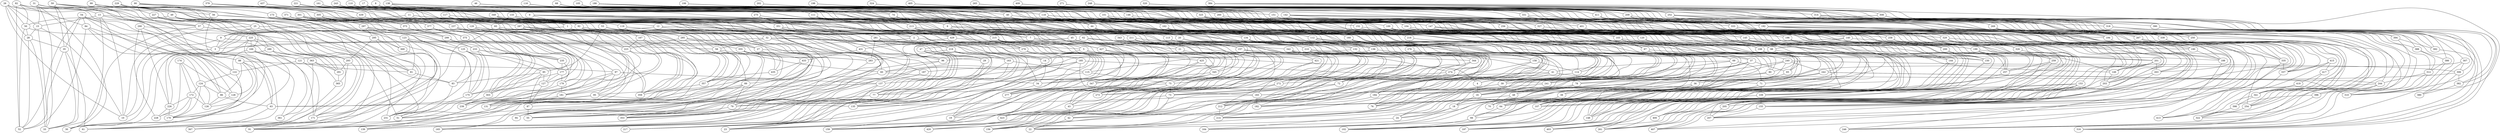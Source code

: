 strict graph {

	"31" [  weight=0 ];

	"31" -- "33" [  weight=0 ];

	"31" -- "57" [  weight=0 ];

	"31" -- "15" [  weight=0 ];

	"31" -- "56" [  weight=0 ];

	"31" -- "30" [  weight=0 ];

	"31" -- "13" [  weight=0 ];

	"343" [  weight=0 ];

	"343" -- "345" [  weight=0 ];

	"343" -- "273" [  weight=0 ];

	"343" -- "421" [  weight=0 ];

	"343" -- "423" [  weight=0 ];

	"343" -- "342" [  weight=0 ];

	"343" -- "272" [  weight=0 ];

	"53" [  weight=0 ];

	"53" -- "27" [  weight=0 ];

	"53" -- "29" [  weight=0 ];

	"53" -- "51" [  weight=0 ];

	"53" -- "87" [  weight=0 ];

	"53" -- "85" [  weight=0 ];

	"53" -- "55" [  weight=0 ];

	"275" [  weight=0 ];

	"275" -- "211" [  weight=0 ];

	"275" -- "277" [  weight=0 ];

	"275" -- "213" [  weight=0 ];

	"275" -- "345" [  weight=0 ];

	"275" -- "347" [  weight=0 ];

	"275" -- "273" [  weight=0 ];

	"349" [  weight=0 ];

	"349" -- "347" [  weight=0 ];

	"349" -- "277" [  weight=0 ];

	"349" -- "351" [  weight=0 ];

	"349" -- "279" [  weight=0 ];

	"349" -- "427" [  weight=0 ];

	"349" -- "429" [  weight=0 ];

	"198" [  weight=0 ];

	"198" -- "258" [  weight=0 ];

	"198" -- "200" [  weight=0 ];

	"198" -- "256" [  weight=0 ];

	"198" -- "148" [  weight=0 ];

	"198" -- "146" [  weight=0 ];

	"198" -- "196" [  weight=0 ];

	"229" [  weight=0 ];

	"229" -- "173" [  weight=0 ];

	"229" -- "227" [  weight=0 ];

	"229" -- "295" [  weight=0 ];

	"229" -- "293" [  weight=0 ];

	"229" -- "231" [  weight=0 ];

	"229" -- "171" [  weight=0 ];

	"379" [  weight=0 ];

	"379" -- "439" [  weight=0 ];

	"379" -- "305" [  weight=0 ];

	"379" -- "359" [  weight=0 ];

	"379" -- "377" [  weight=0 ];

	"437" [  weight=0 ];

	"437" -- "359" [  weight=0 ];

	"437" -- "435" [  weight=0 ];

	"437" -- "357" [  weight=0 ];

	"437" -- "439" [  weight=0 ];

	"384" [  weight=0 ];

	"384" -- "382" [  weight=0 ];

	"384" -- "386" [  weight=0 ];

	"384" -- "310" [  weight=0 ];

	"384" -- "308" [  weight=0 ];

	"202" [  weight=0 ];

	"202" -- "200" [  weight=0 ];

	"202" -- "260" [  weight=0 ];

	"202" -- "152" [  weight=0 ];

	"202" -- "150" [  weight=0 ];

	"59" [  weight=0 ];

	"59" -- "93" [  weight=0 ];

	"59" -- "35" [  weight=0 ];

	"59" -- "91" [  weight=0 ];

	"59" -- "57" [  weight=0 ];

	"59" -- "33" [  weight=0 ];

	"59" -- "61" [  weight=0 ];

	"351" [  weight=0 ];

	"351" -- "349" [  weight=0 ];

	"351" -- "279" [  weight=0 ];

	"351" -- "353" [  weight=0 ];

	"351" -- "281" [  weight=0 ];

	"351" -- "429" [  weight=0 ];

	"351" -- "431" [  weight=0 ];

	"8" [  weight=0 ];

	"8" -- "4" [  weight=0 ];

	"8" -- "18" [  weight=0 ];

	"8" -- "22" [  weight=0 ];

	"8" -- "16" [  weight=0 ];

	"8" -- "20" [  weight=0 ];

	"8" -- "6" [  weight=0 ];

	"11" [  weight=0 ];

	"11" -- "23" [  weight=0 ];

	"11" -- "1" [  weight=0 ];

	"11" -- "7" [  weight=0 ];

	"11" -- "9" [  weight=0 ];

	"11" -- "29" [  weight=0 ];

	"11" -- "27" [  weight=0 ];

	"13" [  weight=0 ];

	"13" -- "31" [  weight=0 ];

	"13" -- "10" [  weight=0 ];

	"13" -- "30" [  weight=0 ];

	"13" -- "12" [  weight=0 ];

	"13" -- "3" [  weight=0 ];

	"13" -- "15" [  weight=0 ];

	"429" [  weight=0 ];

	"429" -- "349" [  weight=0 ];

	"429" -- "431" [  weight=0 ];

	"429" -- "351" [  weight=0 ];

	"429" -- "427" [  weight=0 ];

	"371" [  weight=0 ];

	"371" -- "299" [  weight=0 ];

	"371" -- "369" [  weight=0 ];

	"371" -- "373" [  weight=0 ];

	"371" -- "297" [  weight=0 ];

	"101" [  weight=0 ];

	"101" -- "147" [  weight=0 ];

	"101" -- "145" [  weight=0 ];

	"101" -- "103" [  weight=0 ];

	"101" -- "100" [  weight=0 ];

	"101" -- "64" [  weight=0 ];

	"101" -- "65" [  weight=0 ];

	"1" [  weight=0 ];

	"1" -- "11" [  weight=0 ];

	"1" -- "9" [  weight=0 ];

	"1" -- "3" [  weight=0 ];

	"1" -- "7" [  weight=0 ];

	"1" -- "2" [  weight=0 ];

	"1" [  weight=0 ];

	"90" [  weight=0 ];

	"90" -- "91" [  weight=0 ];

	"90" -- "132" [  weight=0 ];

	"90" -- "134" [  weight=0 ];

	"90" -- "57" [  weight=0 ];

	"90" -- "92" [  weight=0 ];

	"90" -- "56" [  weight=0 ];

	"100" [  weight=0 ];

	"100" -- "66" [  weight=0 ];

	"100" -- "64" [  weight=0 ];

	"100" -- "145" [  weight=0 ];

	"100" -- "144" [  weight=0 ];

	"100" -- "102" [  weight=0 ];

	"100" -- "101" [  weight=0 ];

	"46" [  weight=0 ];

	"46" -- "48" [  weight=0 ];

	"46" -- "76" [  weight=0 ];

	"46" -- "40" [  weight=0 ];

	"46" -- "74" [  weight=0 ];

	"46" -- "44" [  weight=0 ];

	"46" -- "24" [  weight=0 ];

	"305" [  weight=0 ];

	"305" -- "359" [  weight=0 ];

	"305" -- "239" [  weight=0 ];

	"305" -- "287" [  weight=0 ];

	"305" -- "303" [  weight=0 ];

	"305" -- "379" [  weight=0 ];

	"305" -- "377" [  weight=0 ];

	"221" [  weight=0 ];

	"221" -- "285" [  weight=0 ];

	"221" -- "219" [  weight=0 ];

	"221" -- "165" [  weight=0 ];

	"221" -- "223" [  weight=0 ];

	"221" -- "167" [  weight=0 ];

	"221" -- "283" [  weight=0 ];

	"12" [  weight=0 ];

	"12" -- "13" [  weight=0 ];

	"12" -- "30" [  weight=0 ];

	"12" -- "32" [  weight=0 ];

	"12" -- "3" [  weight=0 ];

	"12" -- "14" [  weight=0 ];

	"12" -- "2" [  weight=0 ];

	"290" [  weight=0 ];

	"290" -- "289" [  weight=0 ];

	"290" -- "361" [  weight=0 ];

	"290" -- "228" [  weight=0 ];

	"290" -- "226" [  weight=0 ];

	"6" [  weight=0 ];

	"6" -- "7" [  weight=0 ];

	"6" [  weight=0 ];

	"6" -- "8" [  weight=0 ];

	"6" -- "20" [  weight=0 ];

	"6" -- "21" [  weight=0 ];

	"6" -- "4" [  weight=0 ];

	"116" [  weight=0 ];

	"116" -- "118" [  weight=0 ];

	"116" -- "162" [  weight=0 ];

	"116" -- "80" [  weight=0 ];

	"116" -- "160" [  weight=0 ];

	"116" -- "114" [  weight=0 ];

	"116" -- "78" [  weight=0 ];

	"2" [  weight=0 ];

	"2" -- "5" [  weight=0 ];

	"2" -- "1" [  weight=0 ];

	"2" [  weight=0 ];

	"2" -- "3" [  weight=0 ];

	"2" -- "12" [  weight=0 ];

	"2" -- "14" [  weight=0 ];

	"243" [  weight=0 ];

	"243" -- "185" [  weight=0 ];

	"243" -- "187" [  weight=0 ];

	"243" -- "307" [  weight=0 ];

	"243" -- "241" [  weight=0 ];

	"185" [  weight=0 ];

	"185" -- "243" [  weight=0 ];

	"185" -- "137" [  weight=0 ];

	"185" -- "241" [  weight=0 ];

	"185" -- "183" [  weight=0 ];

	"185" -- "135" [  weight=0 ];

	"185" -- "187" [  weight=0 ];

	"110" [  weight=0 ];

	"110" -- "74" [  weight=0 ];

	"110" -- "111" [  weight=0 ];

	"110" -- "72" [  weight=0 ];

	"110" -- "112" [  weight=0 ];

	"110" -- "156" [  weight=0 ];

	"110" -- "157" [  weight=0 ];

	"56" [  weight=0 ];

	"56" -- "58" [  weight=0 ];

	"56" -- "30" [  weight=0 ];

	"56" -- "57" [  weight=0 ];

	"56" -- "90" [  weight=0 ];

	"56" -- "92" [  weight=0 ];

	"56" -- "31" [  weight=0 ];

	"227" [  weight=0 ];

	"227" -- "229" [  weight=0 ];

	"227" -- "169" [  weight=0 ];

	"227" -- "171" [  weight=0 ];

	"227" -- "225" [  weight=0 ];

	"227" -- "293" [  weight=0 ];

	"227" -- "291" [  weight=0 ];

	"248" [  weight=0 ];

	"248" -- "314" [  weight=0 ];

	"248" -- "316" [  weight=0 ];

	"248" -- "246" [  weight=0 ];

	"248" -- "250" [  weight=0 ];

	"248" -- "190" [  weight=0 ];

	"248" -- "188" [  weight=0 ];

	"225" [  weight=0 ];

	"225" -- "227" [  weight=0 ];

	"225" -- "170" [  weight=0 ];

	"225" -- "169" [  weight=0 ];

	"225" -- "291" [  weight=0 ];

	"225" -- "289" [  weight=0 ];

	"225" -- "226" [  weight=0 ];

	"174" [  weight=0 ];

	"174" -- "128" [  weight=0 ];

	"174" -- "126" [  weight=0 ];

	"174" -- "172" [  weight=0 ];

	"174" -- "228" [  weight=0 ];

	"287" [  weight=0 ];

	"287" -- "285" [  weight=0 ];

	"287" -- "223" [  weight=0 ];

	"287" -- "239" [  weight=0 ];

	"287" -- "357" [  weight=0 ];

	"287" -- "359" [  weight=0 ];

	"287" -- "305" [  weight=0 ];

	"324" [  weight=0 ];

	"324" -- "325" [  weight=0 ];

	"324" -- "258" [  weight=0 ];

	"324" -- "256" [  weight=0 ];

	"324" -- "401" [  weight=0 ];

	"324" -- "400" [  weight=0 ];

	"324" -- "326" [  weight=0 ];

	"314" [  weight=0 ];

	"314" -- "248" [  weight=0 ];

	"314" -- "246" [  weight=0 ];

	"314" -- "388" [  weight=0 ];

	"314" -- "390" [  weight=0 ];

	"314" -- "312" [  weight=0 ];

	"314" -- "316" [  weight=0 ];

	"409" [  weight=0 ];

	"409" -- "331" [  weight=0 ];

	"409" -- "333" [  weight=0 ];

	"409" -- "411" [  weight=0 ];

	"409" -- "407" [  weight=0 ];

	"105" [  weight=0 ];

	"105" -- "103" [  weight=0 ];

	"105" -- "67" [  weight=0 ];

	"105" -- "69" [  weight=0 ];

	"105" -- "151" [  weight=0 ];

	"105" -- "149" [  weight=0 ];

	"105" -- "107" [  weight=0 ];

	"17" [  weight=0 ];

	"17" -- "5" [  weight=0 ];

	"17" -- "39" [  weight=0 ];

	"17" -- "37" [  weight=0 ];

	"17" -- "19" [  weight=0 ];

	"17" -- "16" [  weight=0 ];

	"17" -- "4" [  weight=0 ];

	"331" [  weight=0 ];

	"331" -- "409" [  weight=0 ];

	"331" -- "407" [  weight=0 ];

	"331" -- "333" [  weight=0 ];

	"331" -- "329" [  weight=0 ];

	"331" -- "261" [  weight=0 ];

	"331" -- "263" [  weight=0 ];

	"147" [  weight=0 ];

	"147" -- "149" [  weight=0 ];

	"147" -- "145" [  weight=0 ];

	"147" -- "101" [  weight=0 ];

	"147" -- "103" [  weight=0 ];

	"147" -- "201" [  weight=0 ];

	"147" -- "199" [  weight=0 ];

	"145" [  weight=0 ];

	"145" -- "199" [  weight=0 ];

	"145" -- "197" [  weight=0 ];

	"145" -- "147" [  weight=0 ];

	"145" -- "144" [  weight=0 ];

	"145" -- "100" [  weight=0 ];

	"145" -- "101" [  weight=0 ];

	"0" [  weight=0 ];

	"0" -- "5" [  weight=0 ];

	"0" -- "4" [  weight=0 ];

	"0" -- "6" [  weight=0 ];

	"0" -- "7" [  weight=0 ];

	"0" -- "1" [  weight=0 ];

	"0" -- "2" [  weight=0 ];

	"297" [  weight=0 ];

	"297" -- "369" [  weight=0 ];

	"297" -- "299" [  weight=0 ];

	"297" -- "231" [  weight=0 ];

	"297" -- "233" [  weight=0 ];

	"297" -- "295" [  weight=0 ];

	"297" -- "371" [  weight=0 ];

	"289" [  weight=0 ];

	"289" -- "226" [  weight=0 ];

	"289" -- "225" [  weight=0 ];

	"289" -- "363" [  weight=0 ];

	"289" -- "361" [  weight=0 ];

	"289" -- "290" [  weight=0 ];

	"289" -- "291" [  weight=0 ];

	"161" [  weight=0 ];

	"161" -- "113" [  weight=0 ];

	"161" -- "163" [  weight=0 ];

	"161" -- "115" [  weight=0 ];

	"161" -- "215" [  weight=0 ];

	"161" -- "217" [  weight=0 ];

	"161" -- "159" [  weight=0 ];

	"320" [  weight=0 ];

	"320" -- "394" [  weight=0 ];

	"320" -- "396" [  weight=0 ];

	"320" -- "318" [  weight=0 ];

	"320" -- "322" [  weight=0 ];

	"320" -- "254" [  weight=0 ];

	"320" -- "252" [  weight=0 ];

	"62" [  weight=0 ];

	"62" -- "41" [  weight=0 ];

	"62" -- "34" [  weight=0 ];

	"62" -- "96" [  weight=0 ];

	"62" -- "98" [  weight=0 ];

	"62" -- "71" [  weight=0 ];

	"62" -- "60" [  weight=0 ];

	"271" [  weight=0 ];

	"271" -- "209" [  weight=0 ];

	"271" -- "254" [  weight=0 ];

	"271" -- "341" [  weight=0 ];

	"271" -- "339" [  weight=0 ];

	"271" -- "322" [  weight=0 ];

	"271" -- "269" [  weight=0 ];

	"439" [  weight=0 ];

	"439" -- "379" [  weight=0 ];

	"439" -- "437" [  weight=0 ];

	"439" -- "359" [  weight=0 ];

	"199" [  weight=0 ];

	"199" -- "259" [  weight=0 ];

	"199" -- "201" [  weight=0 ];

	"199" -- "197" [  weight=0 ];

	"199" -- "145" [  weight=0 ];

	"199" -- "147" [  weight=0 ];

	"199" -- "261" [  weight=0 ];

	"209" [  weight=0 ];

	"209" -- "155" [  weight=0 ];

	"209" -- "194" [  weight=0 ];

	"209" -- "271" [  weight=0 ];

	"209" -- "269" [  weight=0 ];

	"209" -- "254" [  weight=0 ];

	"209" -- "207" [  weight=0 ];

	"111" [  weight=0 ];

	"111" -- "72" [  weight=0 ];

	"111" -- "113" [  weight=0 ];

	"111" -- "73" [  weight=0 ];

	"111" -- "157" [  weight=0 ];

	"111" -- "159" [  weight=0 ];

	"111" -- "110" [  weight=0 ];

	"173" [  weight=0 ];

	"173" -- "175" [  weight=0 ];

	"173" -- "123" [  weight=0 ];

	"173" -- "125" [  weight=0 ];

	"173" -- "171" [  weight=0 ];

	"173" -- "231" [  weight=0 ];

	"173" -- "229" [  weight=0 ];

	"411" [  weight=0 ];

	"411" -- "413" [  weight=0 ];

	"411" -- "409" [  weight=0 ];

	"411" -- "333" [  weight=0 ];

	"411" -- "335" [  weight=0 ];

	"252" [  weight=0 ];

	"252" -- "254" [  weight=0 ];

	"252" -- "194" [  weight=0 ];

	"252" -- "192" [  weight=0 ];

	"252" -- "318" [  weight=0 ];

	"252" -- "320" [  weight=0 ];

	"252" -- "250" [  weight=0 ];

	"82" [  weight=0 ];

	"82" -- "84" [  weight=0 ];

	"82" -- "121" [  weight=0 ];

	"82" -- "52" [  weight=0 ];

	"82" -- "50" [  weight=0 ];

	"82" -- "81" [  weight=0 ];

	"82" -- "122" [  weight=0 ];

	"118" [  weight=0 ];

	"118" -- "80" [  weight=0 ];

	"118" -- "120" [  weight=0 ];

	"118" -- "164" [  weight=0 ];

	"118" -- "108" [  weight=0 ];

	"118" -- "162" [  weight=0 ];

	"118" -- "116" [  weight=0 ];

	"295" [  weight=0 ];

	"295" -- "367" [  weight=0 ];

	"295" -- "297" [  weight=0 ];

	"295" -- "229" [  weight=0 ];

	"295" -- "231" [  weight=0 ];

	"295" -- "293" [  weight=0 ];

	"295" -- "369" [  weight=0 ];

	"138" [  weight=0 ];

	"138" -- "140" [  weight=0 ];

	"138" -- "96" [  weight=0 ];

	"138" -- "94" [  weight=0 ];

	"138" -- "188" [  weight=0 ];

	"138" -- "190" [  weight=0 ];

	"138" -- "136" [  weight=0 ];

	"405" [  weight=0 ];

	"405" -- "407" [  weight=0 ];

	"405" -- "403" [  weight=0 ];

	"405" -- "327" [  weight=0 ];

	"405" -- "329" [  weight=0 ];

	"57" [  weight=0 ];

	"57" -- "91" [  weight=0 ];

	"57" -- "33" [  weight=0 ];

	"57" -- "90" [  weight=0 ];

	"57" -- "56" [  weight=0 ];

	"57" -- "31" [  weight=0 ];

	"57" -- "59" [  weight=0 ];

	"45" [  weight=0 ];

	"45" -- "75" [  weight=0 ];

	"45" -- "77" [  weight=0 ];

	"45" -- "43" [  weight=0 ];

	"45" -- "21" [  weight=0 ];

	"45" -- "47" [  weight=0 ];

	"45" -- "23" [  weight=0 ];

	"103" [  weight=0 ];

	"103" -- "101" [  weight=0 ];

	"103" -- "65" [  weight=0 ];

	"103" -- "67" [  weight=0 ];

	"103" -- "149" [  weight=0 ];

	"103" -- "147" [  weight=0 ];

	"103" -- "105" [  weight=0 ];

	"67" [  weight=0 ];

	"67" -- "39" [  weight=0 ];

	"67" -- "105" [  weight=0 ];

	"67" -- "103" [  weight=0 ];

	"67" -- "69" [  weight=0 ];

	"67" -- "65" [  weight=0 ];

	"67" -- "37" [  weight=0 ];

	"117" [  weight=0 ];

	"117" -- "119" [  weight=0 ];

	"117" -- "79" [  weight=0 ];

	"117" -- "163" [  weight=0 ];

	"117" -- "165" [  weight=0 ];

	"117" -- "115" [  weight=0 ];

	"117" -- "77" [  weight=0 ];

	"308" [  weight=0 ];

	"308" -- "306" [  weight=0 ];

	"308" -- "310" [  weight=0 ];

	"308" -- "242" [  weight=0 ];

	"308" -- "240" [  weight=0 ];

	"308" -- "382" [  weight=0 ];

	"308" -- "384" [  weight=0 ];

	"142" [  weight=0 ];

	"142" -- "140" [  weight=0 ];

	"142" -- "109" [  weight=0 ];

	"142" -- "98" [  weight=0 ];

	"142" -- "192" [  weight=0 ];

	"142" -- "194" [  weight=0 ];

	"142" -- "155" [  weight=0 ];

	"281" [  weight=0 ];

	"281" -- "219" [  weight=0 ];

	"281" -- "351" [  weight=0 ];

	"281" -- "353" [  weight=0 ];

	"281" -- "279" [  weight=0 ];

	"281" -- "217" [  weight=0 ];

	"281" -- "283" [  weight=0 ];

	"151" [  weight=0 ];

	"151" -- "149" [  weight=0 ];

	"151" -- "105" [  weight=0 ];

	"151" -- "107" [  weight=0 ];

	"151" -- "205" [  weight=0 ];

	"151" -- "203" [  weight=0 ];

	"151" -- "153" [  weight=0 ];

	"92" [  weight=0 ];

	"92" -- "136" [  weight=0 ];

	"92" -- "90" [  weight=0 ];

	"92" -- "94" [  weight=0 ];

	"92" -- "58" [  weight=0 ];

	"92" -- "56" [  weight=0 ];

	"92" -- "134" [  weight=0 ];

	"37" [  weight=0 ];

	"37" -- "67" [  weight=0 ];

	"37" -- "65" [  weight=0 ];

	"37" -- "39" [  weight=0 ];

	"37" -- "36" [  weight=0 ];

	"37" -- "16" [  weight=0 ];

	"37" -- "17" [  weight=0 ];

	"26" [  weight=0 ];

	"26" -- "15" [  weight=0 ];

	"26" -- "10" [  weight=0 ];

	"26" -- "25" [  weight=0 ];

	"26" -- "50" [  weight=0 ];

	"26" -- "28" [  weight=0 ];

	"26" -- "49" [  weight=0 ];

	"113" [  weight=0 ];

	"113" -- "115" [  weight=0 ];

	"113" -- "75" [  weight=0 ];

	"113" -- "159" [  weight=0 ];

	"113" -- "161" [  weight=0 ];

	"113" -- "111" [  weight=0 ];

	"113" -- "73" [  weight=0 ];

	"192" [  weight=0 ];

	"192" -- "190" [  weight=0 ];

	"192" -- "194" [  weight=0 ];

	"192" -- "142" [  weight=0 ];

	"192" -- "140" [  weight=0 ];

	"192" -- "250" [  weight=0 ];

	"192" -- "252" [  weight=0 ];

	"240" [  weight=0 ];

	"240" -- "183" [  weight=0 ];

	"240" -- "242" [  weight=0 ];

	"240" -- "182" [  weight=0 ];

	"240" -- "241" [  weight=0 ];

	"240" -- "306" [  weight=0 ];

	"240" -- "308" [  weight=0 ];

	"65" [  weight=0 ];

	"65" -- "37" [  weight=0 ];

	"65" -- "103" [  weight=0 ];

	"65" -- "101" [  weight=0 ];

	"65" -- "67" [  weight=0 ];

	"65" -- "64" [  weight=0 ];

	"65" -- "36" [  weight=0 ];

	"219" [  weight=0 ];

	"219" -- "221" [  weight=0 ];

	"219" -- "165" [  weight=0 ];

	"219" -- "281" [  weight=0 ];

	"219" -- "283" [  weight=0 ];

	"219" -- "217" [  weight=0 ];

	"219" -- "163" [  weight=0 ];

	"54" [  weight=0 ];

	"54" -- "84" [  weight=0 ];

	"54" -- "61" [  weight=0 ];

	"54" -- "35" [  weight=0 ];

	"54" -- "52" [  weight=0 ];

	"54" -- "86" [  weight=0 ];

	"54" -- "63" [  weight=0 ];

	"325" [  weight=0 ];

	"325" -- "403" [  weight=0 ];

	"325" -- "401" [  weight=0 ];

	"325" -- "327" [  weight=0 ];

	"325" -- "324" [  weight=0 ];

	"325" -- "256" [  weight=0 ];

	"325" -- "257" [  weight=0 ];

	"69" [  weight=0 ];

	"69" -- "71" [  weight=0 ];

	"69" -- "67" [  weight=0 ];

	"69" -- "39" [  weight=0 ];

	"69" -- "41" [  weight=0 ];

	"69" -- "107" [  weight=0 ];

	"69" -- "105" [  weight=0 ];

	"431" [  weight=0 ];

	"431" -- "429" [  weight=0 ];

	"431" -- "351" [  weight=0 ];

	"431" -- "433" [  weight=0 ];

	"431" -- "353" [  weight=0 ];

	"301" [  weight=0 ];

	"301" -- "299" [  weight=0 ];

	"301" -- "375" [  weight=0 ];

	"301" -- "373" [  weight=0 ];

	"301" -- "303" [  weight=0 ];

	"301" -- "235" [  weight=0 ];

	"301" -- "237" [  weight=0 ];

	"186" [  weight=0 ];

	"186" -- "184" [  weight=0 ];

	"186" -- "188" [  weight=0 ];

	"186" -- "136" [  weight=0 ];

	"186" -- "134" [  weight=0 ];

	"186" -- "244" [  weight=0 ];

	"186" -- "246" [  weight=0 ];

	"390" [  weight=0 ];

	"390" -- "392" [  weight=0 ];

	"390" -- "316" [  weight=0 ];

	"390" -- "314" [  weight=0 ];

	"390" -- "388" [  weight=0 ];

	"265" [  weight=0 ];

	"265" -- "267" [  weight=0 ];

	"265" -- "263" [  weight=0 ];

	"265" -- "203" [  weight=0 ];

	"265" -- "205" [  weight=0 ];

	"265" -- "335" [  weight=0 ];

	"265" -- "333" [  weight=0 ];

	"307" [  weight=0 ];

	"307" -- "241" [  weight=0 ];

	"307" -- "243" [  weight=0 ];

	"307" -- "380" [  weight=0 ];

	"307" -- "306" [  weight=0 ];

	"388" [  weight=0 ];

	"388" -- "312" [  weight=0 ];

	"388" -- "386" [  weight=0 ];

	"388" -- "390" [  weight=0 ];

	"388" -- "314" [  weight=0 ];

	"201" [  weight=0 ];

	"201" -- "203" [  weight=0 ];

	"201" -- "199" [  weight=0 ];

	"201" -- "147" [  weight=0 ];

	"201" -- "149" [  weight=0 ];

	"201" -- "263" [  weight=0 ];

	"201" -- "261" [  weight=0 ];

	"327" [  weight=0 ];

	"327" -- "325" [  weight=0 ];

	"327" -- "257" [  weight=0 ];

	"327" -- "259" [  weight=0 ];

	"327" -- "405" [  weight=0 ];

	"327" -- "403" [  weight=0 ];

	"327" -- "329" [  weight=0 ];

	"386" [  weight=0 ];

	"386" -- "384" [  weight=0 ];

	"386" -- "388" [  weight=0 ];

	"386" -- "312" [  weight=0 ];

	"386" -- "310" [  weight=0 ];

	"293" [  weight=0 ];

	"293" -- "365" [  weight=0 ];

	"293" -- "295" [  weight=0 ];

	"293" -- "227" [  weight=0 ];

	"293" -- "229" [  weight=0 ];

	"293" -- "291" [  weight=0 ];

	"293" -- "367" [  weight=0 ];

	"140" [  weight=0 ];

	"140" -- "138" [  weight=0 ];

	"140" -- "142" [  weight=0 ];

	"140" -- "98" [  weight=0 ];

	"140" -- "96" [  weight=0 ];

	"140" -- "190" [  weight=0 ];

	"140" -- "192" [  weight=0 ];

	"213" [  weight=0 ];

	"213" -- "275" [  weight=0 ];

	"213" -- "277" [  weight=0 ];

	"213" -- "211" [  weight=0 ];

	"213" -- "157" [  weight=0 ];

	"213" -- "215" [  weight=0 ];

	"213" -- "159" [  weight=0 ];

	"256" [  weight=0 ];

	"256" -- "257" [  weight=0 ];

	"256" -- "198" [  weight=0 ];

	"256" -- "196" [  weight=0 ];

	"256" -- "325" [  weight=0 ];

	"256" -- "324" [  weight=0 ];

	"256" -- "258" [  weight=0 ];

	"41" [  weight=0 ];

	"41" -- "69" [  weight=0 ];

	"41" -- "62" [  weight=0 ];

	"41" -- "39" [  weight=0 ];

	"41" -- "19" [  weight=0 ];

	"41" -- "34" [  weight=0 ];

	"41" -- "71" [  weight=0 ];

	"7" [  weight=0 ];

	"7" [  weight=0 ];

	"7" -- "1" [  weight=0 ];

	"7" -- "21" [  weight=0 ];

	"7" -- "23" [  weight=0 ];

	"7" -- "11" [  weight=0 ];

	"7" -- "6" [  weight=0 ];

	"106" [  weight=0 ];

	"106" -- "104" [  weight=0 ];

	"106" -- "150" [  weight=0 ];

	"106" -- "108" [  weight=0 ];

	"106" -- "148" [  weight=0 ];

	"106" -- "80" [  weight=0 ];

	"106" -- "70" [  weight=0 ];

	"377" [  weight=0 ];

	"377" -- "303" [  weight=0 ];

	"377" -- "305" [  weight=0 ];

	"377" -- "375" [  weight=0 ];

	"377" -- "379" [  weight=0 ];

	"162" [  weight=0 ];

	"162" -- "118" [  weight=0 ];

	"162" -- "214" [  weight=0 ];

	"162" -- "160" [  weight=0 ];

	"162" -- "116" [  weight=0 ];

	"162" -- "164" [  weight=0 ];

	"162" -- "216" [  weight=0 ];

	"318" [  weight=0 ];

	"318" -- "320" [  weight=0 ];

	"318" -- "252" [  weight=0 ];

	"318" -- "250" [  weight=0 ];

	"318" -- "392" [  weight=0 ];

	"318" -- "394" [  weight=0 ];

	"318" -- "316" [  weight=0 ];

	"427" [  weight=0 ];

	"427" -- "429" [  weight=0 ];

	"427" -- "349" [  weight=0 ];

	"427" -- "425" [  weight=0 ];

	"427" -- "347" [  weight=0 ];

	"134" [  weight=0 ];

	"134" -- "136" [  weight=0 ];

	"134" -- "92" [  weight=0 ];

	"134" -- "90" [  weight=0 ];

	"134" -- "184" [  weight=0 ];

	"134" -- "186" [  weight=0 ];

	"134" -- "132" [  weight=0 ];

	"74" [  weight=0 ];

	"74" -- "110" [  weight=0 ];

	"74" -- "72" [  weight=0 ];

	"74" -- "44" [  weight=0 ];

	"74" -- "76" [  weight=0 ];

	"74" -- "112" [  weight=0 ];

	"74" -- "46" [  weight=0 ];

	"49" [  weight=0 ];

	"49" -- "26" [  weight=0 ];

	"49" -- "25" [  weight=0 ];

	"49" -- "83" [  weight=0 ];

	"49" -- "81" [  weight=0 ];

	"49" -- "50" [  weight=0 ];

	"49" -- "51" [  weight=0 ];

	"425" [  weight=0 ];

	"425" -- "347" [  weight=0 ];

	"425" -- "423" [  weight=0 ];

	"425" -- "345" [  weight=0 ];

	"425" -- "427" [  weight=0 ];

	"285" [  weight=0 ];

	"285" -- "355" [  weight=0 ];

	"285" -- "357" [  weight=0 ];

	"285" -- "283" [  weight=0 ];

	"285" -- "221" [  weight=0 ];

	"285" -- "287" [  weight=0 ];

	"285" -- "223" [  weight=0 ];

	"123" [  weight=0 ];

	"123" -- "125" [  weight=0 ];

	"123" -- "81" [  weight=0 ];

	"123" -- "83" [  weight=0 ];

	"123" -- "121" [  weight=0 ];

	"123" -- "173" [  weight=0 ];

	"123" -- "171" [  weight=0 ];

	"119" [  weight=0 ];

	"119" -- "167" [  weight=0 ];

	"119" -- "131" [  weight=0 ];

	"119" -- "117" [  weight=0 ];

	"119" -- "79" [  weight=0 ];

	"119" -- "89" [  weight=0 ];

	"119" -- "165" [  weight=0 ];

	"125" [  weight=0 ];

	"125" -- "175" [  weight=0 ];

	"125" -- "173" [  weight=0 ];

	"125" -- "127" [  weight=0 ];

	"125" -- "83" [  weight=0 ];

	"125" -- "85" [  weight=0 ];

	"125" -- "123" [  weight=0 ];

	"211" [  weight=0 ];

	"211" -- "213" [  weight=0 ];

	"211" -- "157" [  weight=0 ];

	"211" -- "273" [  weight=0 ];

	"211" -- "275" [  weight=0 ];

	"211" -- "210" [  weight=0 ];

	"211" -- "156" [  weight=0 ];

	"47" [  weight=0 ];

	"47" -- "55" [  weight=0 ];

	"47" -- "45" [  weight=0 ];

	"47" -- "23" [  weight=0 ];

	"47" -- "29" [  weight=0 ];

	"47" -- "77" [  weight=0 ];

	"47" -- "79" [  weight=0 ];

	"84" [  weight=0 ];

	"84" -- "54" [  weight=0 ];

	"84" -- "52" [  weight=0 ];

	"84" -- "82" [  weight=0 ];

	"84" -- "124" [  weight=0 ];

	"84" -- "86" [  weight=0 ];

	"84" -- "122" [  weight=0 ];

	"99" [  weight=0 ];

	"99" -- "88" [  weight=0 ];

	"99" -- "128" [  weight=0 ];

	"99" -- "139" [  weight=0 ];

	"99" -- "97" [  weight=0 ];

	"269" [  weight=0 ];

	"269" -- "271" [  weight=0 ];

	"269" -- "267" [  weight=0 ];

	"269" -- "207" [  weight=0 ];

	"269" -- "209" [  weight=0 ];

	"269" -- "339" [  weight=0 ];

	"269" -- "337" [  weight=0 ];

	"44" [  weight=0 ];

	"44" -- "22" [  weight=0 ];

	"44" -- "46" [  weight=0 ];

	"44" -- "74" [  weight=0 ];

	"44" -- "24" [  weight=0 ];

	"44" -- "72" [  weight=0 ];

	"44" -- "42" [  weight=0 ];

	"373" [  weight=0 ];

	"373" -- "375" [  weight=0 ];

	"373" -- "299" [  weight=0 ];

	"373" -- "301" [  weight=0 ];

	"373" -- "371" [  weight=0 ];

	"299" [  weight=0 ];

	"299" -- "301" [  weight=0 ];

	"299" -- "233" [  weight=0 ];

	"299" -- "235" [  weight=0 ];

	"299" -- "297" [  weight=0 ];

	"299" -- "373" [  weight=0 ];

	"299" -- "371" [  weight=0 ];

	"267" [  weight=0 ];

	"267" -- "207" [  weight=0 ];

	"267" -- "337" [  weight=0 ];

	"267" -- "335" [  weight=0 ];

	"267" -- "269" [  weight=0 ];

	"267" -- "265" [  weight=0 ];

	"267" -- "205" [  weight=0 ];

	"306" [  weight=0 ];

	"306" -- "382" [  weight=0 ];

	"306" -- "241" [  weight=0 ];

	"306" -- "308" [  weight=0 ];

	"306" -- "240" [  weight=0 ];

	"306" -- "307" [  weight=0 ];

	"306" -- "380" [  weight=0 ];

	"36" [  weight=0 ];

	"36" -- "64" [  weight=0 ];

	"36" -- "38" [  weight=0 ];

	"36" -- "37" [  weight=0 ];

	"36" -- "18" [  weight=0 ];

	"36" -- "16" [  weight=0 ];

	"36" -- "65" [  weight=0 ];

	"129" [  weight=0 ];

	"129" -- "177" [  weight=0 ];

	"129" -- "131" [  weight=0 ];

	"129" -- "87" [  weight=0 ];

	"129" -- "89" [  weight=0 ];

	"129" -- "127" [  weight=0 ];

	"129" -- "179" [  weight=0 ];

	"32" [  weight=0 ];

	"32" -- "34" [  weight=0 ];

	"32" -- "14" [  weight=0 ];

	"32" -- "12" [  weight=0 ];

	"32" -- "58" [  weight=0 ];

	"32" -- "60" [  weight=0 ];

	"32" -- "30" [  weight=0 ];

	"169" [  weight=0 ];

	"169" -- "171" [  weight=0 ];

	"169" -- "122" [  weight=0 ];

	"169" -- "121" [  weight=0 ];

	"169" -- "227" [  weight=0 ];

	"169" -- "225" [  weight=0 ];

	"169" -- "170" [  weight=0 ];

	"25" [  weight=0 ];

	"25" -- "10" [  weight=0 ];

	"25" -- "9" [  weight=0 ];

	"25" -- "51" [  weight=0 ];

	"25" -- "49" [  weight=0 ];

	"25" -- "26" [  weight=0 ];

	"25" -- "27" [  weight=0 ];

	"394" [  weight=0 ];

	"394" -- "392" [  weight=0 ];

	"394" -- "396" [  weight=0 ];

	"394" -- "320" [  weight=0 ];

	"394" -- "318" [  weight=0 ];

	"88" [  weight=0 ];

	"88" -- "97" [  weight=0 ];

	"88" -- "63" [  weight=0 ];

	"88" -- "86" [  weight=0 ];

	"88" -- "128" [  weight=0 ];

	"88" -- "99" [  weight=0 ];

	"88" -- "126" [  weight=0 ];

	"392" [  weight=0 ];

	"392" -- "390" [  weight=0 ];

	"392" -- "394" [  weight=0 ];

	"392" -- "318" [  weight=0 ];

	"392" -- "316" [  weight=0 ];

	"163" [  weight=0 ];

	"163" -- "117" [  weight=0 ];

	"163" -- "217" [  weight=0 ];

	"163" -- "219" [  weight=0 ];

	"163" -- "161" [  weight=0 ];

	"163" -- "115" [  weight=0 ];

	"163" -- "165" [  weight=0 ];

	"355" [  weight=0 ];

	"355" -- "285" [  weight=0 ];

	"355" -- "433" [  weight=0 ];

	"355" -- "435" [  weight=0 ];

	"355" -- "353" [  weight=0 ];

	"355" -- "283" [  weight=0 ];

	"355" -- "357" [  weight=0 ];

	"146" [  weight=0 ];

	"146" -- "104" [  weight=0 ];

	"146" -- "102" [  weight=0 ];

	"146" -- "144" [  weight=0 ];

	"146" -- "198" [  weight=0 ];

	"146" -- "148" [  weight=0 ];

	"146" -- "196" [  weight=0 ];

	"152" [  weight=0 ];

	"152" -- "202" [  weight=0 ];

	"152" -- "120" [  weight=0 ];

	"152" -- "108" [  weight=0 ];

	"152" -- "150" [  weight=0 ];

	"120" [  weight=0 ];

	"120" -- "108" [  weight=0 ];

	"120" -- "152" [  weight=0 ];

	"120" -- "164" [  weight=0 ];

	"120" -- "118" [  weight=0 ];

	"260" [  weight=0 ];

	"260" -- "326" [  weight=0 ];

	"260" -- "202" [  weight=0 ];

	"260" -- "200" [  weight=0 ];

	"260" -- "258" [  weight=0 ];

	"312" [  weight=0 ];

	"312" -- "314" [  weight=0 ];

	"312" -- "246" [  weight=0 ];

	"312" -- "244" [  weight=0 ];

	"312" -- "386" [  weight=0 ];

	"312" -- "388" [  weight=0 ];

	"312" -- "310" [  weight=0 ];

	"85" [  weight=0 ];

	"85" -- "125" [  weight=0 ];

	"85" -- "87" [  weight=0 ];

	"85" -- "51" [  weight=0 ];

	"85" -- "53" [  weight=0 ];

	"85" -- "83" [  weight=0 ];

	"85" -- "127" [  weight=0 ];

	"133" [  weight=0 ];

	"133" -- "132" [  weight=0 ];

	"133" -- "91" [  weight=0 ];

	"133" -- "135" [  weight=0 ];

	"133" -- "183" [  weight=0 ];

	"133" -- "93" [  weight=0 ];

	"133" -- "182" [  weight=0 ];

	"382" [  weight=0 ];

	"382" -- "380" [  weight=0 ];

	"382" -- "384" [  weight=0 ];

	"382" -- "308" [  weight=0 ];

	"382" -- "306" [  weight=0 ];

	"97" [  weight=0 ];

	"97" -- "99" [  weight=0 ];

	"97" -- "139" [  weight=0 ];

	"97" -- "88" [  weight=0 ];

	"97" -- "137" [  weight=0 ];

	"97" -- "95" [  weight=0 ];

	"97" -- "63" [  weight=0 ];

	"242" [  weight=0 ];

	"242" -- "182" [  weight=0 ];

	"242" -- "308" [  weight=0 ];

	"242" -- "310" [  weight=0 ];

	"242" -- "240" [  weight=0 ];

	"242" -- "244" [  weight=0 ];

	"242" -- "184" [  weight=0 ];

	"98" [  weight=0 ];

	"98" -- "71" [  weight=0 ];

	"98" -- "62" [  weight=0 ];

	"98" -- "140" [  weight=0 ];

	"98" -- "142" [  weight=0 ];

	"98" -- "109" [  weight=0 ];

	"98" -- "96" [  weight=0 ];

	"196" [  weight=0 ];

	"196" -- "257" [  weight=0 ];

	"196" -- "256" [  weight=0 ];

	"196" -- "198" [  weight=0 ];

	"196" -- "197" [  weight=0 ];

	"196" -- "146" [  weight=0 ];

	"196" -- "144" [  weight=0 ];

	"128" [  weight=0 ];

	"128" -- "174" [  weight=0 ];

	"128" -- "99" [  weight=0 ];

	"128" -- "88" [  weight=0 ];

	"128" -- "126" [  weight=0 ];

	"160" [  weight=0 ];

	"160" -- "214" [  weight=0 ];

	"160" -- "116" [  weight=0 ];

	"160" -- "212" [  weight=0 ];

	"160" -- "158" [  weight=0 ];

	"160" -- "114" [  weight=0 ];

	"160" -- "162" [  weight=0 ];

	"132" [  weight=0 ];

	"132" -- "91" [  weight=0 ];

	"132" -- "134" [  weight=0 ];

	"132" -- "90" [  weight=0 ];

	"132" -- "133" [  weight=0 ];

	"132" -- "182" [  weight=0 ];

	"132" -- "184" [  weight=0 ];

	"187" [  weight=0 ];

	"187" -- "139" [  weight=0 ];

	"187" -- "243" [  weight=0 ];

	"187" -- "185" [  weight=0 ];

	"187" -- "137" [  weight=0 ];

	"345" [  weight=0 ];

	"345" -- "273" [  weight=0 ];

	"345" -- "347" [  weight=0 ];

	"345" -- "275" [  weight=0 ];

	"345" -- "423" [  weight=0 ];

	"345" -- "425" [  weight=0 ];

	"345" -- "343" [  weight=0 ];

	"72" [  weight=0 ];

	"72" -- "73" [  weight=0 ];

	"72" -- "42" [  weight=0 ];

	"72" -- "74" [  weight=0 ];

	"72" -- "110" [  weight=0 ];

	"72" -- "111" [  weight=0 ];

	"72" -- "44" [  weight=0 ];

	"96" [  weight=0 ];

	"96" -- "138" [  weight=0 ];

	"96" -- "140" [  weight=0 ];

	"96" -- "94" [  weight=0 ];

	"96" -- "98" [  weight=0 ];

	"96" -- "62" [  weight=0 ];

	"96" -- "60" [  weight=0 ];

	"333" [  weight=0 ];

	"333" -- "331" [  weight=0 ];

	"333" -- "263" [  weight=0 ];

	"333" -- "265" [  weight=0 ];

	"333" -- "411" [  weight=0 ];

	"333" -- "409" [  weight=0 ];

	"333" -- "335" [  weight=0 ];

	"121" [  weight=0 ];

	"121" -- "122" [  weight=0 ];

	"121" -- "123" [  weight=0 ];

	"121" -- "82" [  weight=0 ];

	"121" -- "81" [  weight=0 ];

	"121" -- "171" [  weight=0 ];

	"121" -- "169" [  weight=0 ];

	"9" [  weight=0 ];

	"9" -- "11" [  weight=0 ];

	"9" -- "3" [  weight=0 ];

	"9" -- "1" [  weight=0 ];

	"9" -- "27" [  weight=0 ];

	"9" -- "25" [  weight=0 ];

	"9" -- "10" [  weight=0 ];

	"339" [  weight=0 ];

	"339" -- "415" [  weight=0 ];

	"339" -- "341" [  weight=0 ];

	"339" -- "337" [  weight=0 ];

	"339" -- "269" [  weight=0 ];

	"339" -- "271" [  weight=0 ];

	"339" -- "417" [  weight=0 ];

	"149" [  weight=0 ];

	"149" -- "103" [  weight=0 ];

	"149" -- "105" [  weight=0 ];

	"149" -- "203" [  weight=0 ];

	"149" -- "201" [  weight=0 ];

	"149" -- "151" [  weight=0 ];

	"149" -- "147" [  weight=0 ];

	"283" [  weight=0 ];

	"283" -- "285" [  weight=0 ];

	"283" -- "221" [  weight=0 ];

	"283" -- "353" [  weight=0 ];

	"283" -- "355" [  weight=0 ];

	"283" -- "281" [  weight=0 ];

	"283" -- "219" [  weight=0 ];

	"167" [  weight=0 ];

	"167" -- "223" [  weight=0 ];

	"167" -- "181" [  weight=0 ];

	"167" -- "165" [  weight=0 ];

	"167" -- "119" [  weight=0 ];

	"167" -- "131" [  weight=0 ];

	"167" -- "221" [  weight=0 ];

	"71" [  weight=0 ];

	"71" -- "107" [  weight=0 ];

	"71" -- "98" [  weight=0 ];

	"71" -- "69" [  weight=0 ];

	"71" -- "41" [  weight=0 ];

	"71" -- "62" [  weight=0 ];

	"71" -- "109" [  weight=0 ];

	"5" [  weight=0 ];

	"5" -- "4" [  weight=0 ];

	"5" [  weight=0 ];

	"5" -- "2" [  weight=0 ];

	"5" -- "19" [  weight=0 ];

	"5" -- "17" [  weight=0 ];

	"5" -- "14" [  weight=0 ];

	"93" [  weight=0 ];

	"93" -- "61" [  weight=0 ];

	"93" -- "133" [  weight=0 ];

	"93" -- "91" [  weight=0 ];

	"93" -- "59" [  weight=0 ];

	"93" -- "95" [  weight=0 ];

	"93" -- "135" [  weight=0 ];

	"241" [  weight=0 ];

	"241" -- "185" [  weight=0 ];

	"241" -- "306" [  weight=0 ];

	"241" -- "240" [  weight=0 ];

	"241" -- "183" [  weight=0 ];

	"241" -- "243" [  weight=0 ];

	"241" -- "307" [  weight=0 ];

	"122" [  weight=0 ];

	"122" -- "124" [  weight=0 ];

	"122" -- "169" [  weight=0 ];

	"122" -- "84" [  weight=0 ];

	"122" -- "82" [  weight=0 ];

	"122" -- "121" [  weight=0 ];

	"122" -- "170" [  weight=0 ];

	"216" [  weight=0 ];

	"216" -- "164" [  weight=0 ];

	"216" -- "276" [  weight=0 ];

	"216" -- "214" [  weight=0 ];

	"216" -- "162" [  weight=0 ];

	"153" [  weight=0 ];

	"153" -- "109" [  weight=0 ];

	"153" -- "207" [  weight=0 ];

	"153" -- "205" [  weight=0 ];

	"153" -- "155" [  weight=0 ];

	"153" -- "151" [  weight=0 ];

	"153" -- "107" [  weight=0 ];

	"27" [  weight=0 ];

	"27" -- "51" [  weight=0 ];

	"27" -- "29" [  weight=0 ];

	"27" -- "9" [  weight=0 ];

	"27" -- "11" [  weight=0 ];

	"27" -- "25" [  weight=0 ];

	"27" -- "53" [  weight=0 ];

	"210" [  weight=0 ];

	"210" -- "273" [  weight=0 ];

	"210" -- "158" [  weight=0 ];

	"210" -- "211" [  weight=0 ];

	"210" -- "156" [  weight=0 ];

	"210" -- "212" [  weight=0 ];

	"210" -- "272" [  weight=0 ];

	"157" [  weight=0 ];

	"157" -- "156" [  weight=0 ];

	"157" -- "110" [  weight=0 ];

	"157" -- "159" [  weight=0 ];

	"157" -- "111" [  weight=0 ];

	"157" -- "211" [  weight=0 ];

	"157" -- "213" [  weight=0 ];

	"263" [  weight=0 ];

	"263" -- "261" [  weight=0 ];

	"263" -- "201" [  weight=0 ];

	"263" -- "203" [  weight=0 ];

	"263" -- "333" [  weight=0 ];

	"263" -- "331" [  weight=0 ];

	"263" -- "265" [  weight=0 ];

	"233" [  weight=0 ];

	"233" -- "177" [  weight=0 ];

	"233" -- "231" [  weight=0 ];

	"233" -- "299" [  weight=0 ];

	"233" -- "297" [  weight=0 ];

	"233" -- "235" [  weight=0 ];

	"233" -- "175" [  weight=0 ];

	"375" [  weight=0 ];

	"375" -- "301" [  weight=0 ];

	"375" -- "303" [  weight=0 ];

	"375" -- "373" [  weight=0 ];

	"375" -- "377" [  weight=0 ];

	"276" [  weight=0 ];

	"276" -- "216" [  weight=0 ];

	"276" -- "344" [  weight=0 ];

	"276" -- "274" [  weight=0 ];

	"276" -- "214" [  weight=0 ];

	"369" [  weight=0 ];

	"369" -- "295" [  weight=0 ];

	"369" -- "297" [  weight=0 ];

	"369" -- "367" [  weight=0 ];

	"369" -- "371" [  weight=0 ];

	"335" [  weight=0 ];

	"335" -- "265" [  weight=0 ];

	"335" -- "267" [  weight=0 ];

	"335" -- "413" [  weight=0 ];

	"335" -- "411" [  weight=0 ];

	"335" -- "337" [  weight=0 ];

	"335" -- "333" [  weight=0 ];

	"237" [  weight=0 ];

	"237" -- "301" [  weight=0 ];

	"237" -- "239" [  weight=0 ];

	"237" -- "179" [  weight=0 ];

	"237" -- "181" [  weight=0 ];

	"237" -- "235" [  weight=0 ];

	"237" -- "303" [  weight=0 ];

	"112" [  weight=0 ];

	"112" -- "156" [  weight=0 ];

	"112" -- "110" [  weight=0 ];

	"112" -- "74" [  weight=0 ];

	"112" -- "114" [  weight=0 ];

	"112" -- "158" [  weight=0 ];

	"112" -- "76" [  weight=0 ];

	"3" [  weight=0 ];

	"3" -- "9" [  weight=0 ];

	"3" -- "12" [  weight=0 ];

	"3" -- "2" [  weight=0 ];

	"3" -- "1" [  weight=0 ];

	"3" -- "10" [  weight=0 ];

	"3" -- "13" [  weight=0 ];

	"68" [  weight=0 ];

	"68" -- "70" [  weight=0 ];

	"68" -- "102" [  weight=0 ];

	"68" -- "48" [  weight=0 ];

	"68" -- "40" [  weight=0 ];

	"68" -- "66" [  weight=0 ];

	"68" -- "104" [  weight=0 ];

	"396" [  weight=0 ];

	"396" -- "394" [  weight=0 ];

	"396" -- "398" [  weight=0 ];

	"396" -- "322" [  weight=0 ];

	"396" -- "320" [  weight=0 ];

	"415" [  weight=0 ];

	"415" -- "413" [  weight=0 ];

	"415" -- "337" [  weight=0 ];

	"415" -- "339" [  weight=0 ];

	"415" -- "417" [  weight=0 ];

	"158" [  weight=0 ];

	"158" -- "114" [  weight=0 ];

	"158" -- "210" [  weight=0 ];

	"158" -- "156" [  weight=0 ];

	"158" -- "112" [  weight=0 ];

	"158" -- "160" [  weight=0 ];

	"158" -- "212" [  weight=0 ];

	"108" [  weight=0 ];

	"108" -- "150" [  weight=0 ];

	"108" -- "118" [  weight=0 ];

	"108" -- "80" [  weight=0 ];

	"108" -- "106" [  weight=0 ];

	"108" -- "152" [  weight=0 ];

	"108" -- "120" [  weight=0 ];

	"183" [  weight=0 ];

	"183" -- "182" [  weight=0 ];

	"183" -- "133" [  weight=0 ];

	"183" -- "185" [  weight=0 ];

	"183" -- "241" [  weight=0 ];

	"183" -- "135" [  weight=0 ];

	"183" -- "240" [  weight=0 ];

	"115" [  weight=0 ];

	"115" -- "113" [  weight=0 ];

	"115" -- "75" [  weight=0 ];

	"115" -- "117" [  weight=0 ];

	"115" -- "77" [  weight=0 ];

	"115" -- "161" [  weight=0 ];

	"115" -- "163" [  weight=0 ];

	"235" [  weight=0 ];

	"235" -- "299" [  weight=0 ];

	"235" -- "237" [  weight=0 ];

	"235" -- "177" [  weight=0 ];

	"235" -- "179" [  weight=0 ];

	"235" -- "233" [  weight=0 ];

	"235" -- "301" [  weight=0 ];

	"40" [  weight=0 ];

	"40" -- "66" [  weight=0 ];

	"40" -- "46" [  weight=0 ];

	"40" -- "24" [  weight=0 ];

	"40" -- "38" [  weight=0 ];

	"40" -- "68" [  weight=0 ];

	"40" -- "48" [  weight=0 ];

	"14" [  weight=0 ];

	"14" -- "2" [  weight=0 ];

	"14" -- "32" [  weight=0 ];

	"14" -- "34" [  weight=0 ];

	"14" -- "19" [  weight=0 ];

	"14" -- "12" [  weight=0 ];

	"14" -- "5" [  weight=0 ];

	"20" [  weight=0 ];

	"20" -- "21" [  weight=0 ];

	"20" -- "6" [  weight=0 ];

	"20" -- "22" [  weight=0 ];

	"20" -- "42" [  weight=0 ];

	"20" -- "43" [  weight=0 ];

	"20" -- "8" [  weight=0 ];

	"75" [  weight=0 ];

	"75" -- "115" [  weight=0 ];

	"75" -- "73" [  weight=0 ];

	"75" -- "43" [  weight=0 ];

	"75" -- "77" [  weight=0 ];

	"75" -- "45" [  weight=0 ];

	"75" -- "113" [  weight=0 ];

	"417" [  weight=0 ];

	"417" -- "339" [  weight=0 ];

	"417" -- "341" [  weight=0 ];

	"417" -- "419" [  weight=0 ];

	"417" -- "415" [  weight=0 ];

	"419" [  weight=0 ];

	"419" -- "341" [  weight=0 ];

	"419" -- "398" [  weight=0 ];

	"419" -- "417" [  weight=0 ];

	"177" [  weight=0 ];

	"177" -- "233" [  weight=0 ];

	"177" -- "179" [  weight=0 ];

	"177" -- "127" [  weight=0 ];

	"177" -- "129" [  weight=0 ];

	"177" -- "175" [  weight=0 ];

	"177" -- "235" [  weight=0 ];

	"179" [  weight=0 ];

	"179" -- "181" [  weight=0 ];

	"179" -- "129" [  weight=0 ];

	"179" -- "131" [  weight=0 ];

	"179" -- "177" [  weight=0 ];

	"179" -- "237" [  weight=0 ];

	"179" -- "235" [  weight=0 ];

	"329" [  weight=0 ];

	"329" -- "259" [  weight=0 ];

	"329" -- "261" [  weight=0 ];

	"329" -- "407" [  weight=0 ];

	"329" -- "405" [  weight=0 ];

	"329" -- "331" [  weight=0 ];

	"329" -- "327" [  weight=0 ];

	"124" [  weight=0 ];

	"124" -- "172" [  weight=0 ];

	"124" -- "126" [  weight=0 ];

	"124" -- "170" [  weight=0 ];

	"124" -- "86" [  weight=0 ];

	"124" -- "84" [  weight=0 ];

	"124" -- "122" [  weight=0 ];

	"363" [  weight=0 ];

	"363" -- "365" [  weight=0 ];

	"363" -- "289" [  weight=0 ];

	"363" -- "291" [  weight=0 ];

	"363" -- "361" [  weight=0 ];

	"58" [  weight=0 ];

	"58" -- "92" [  weight=0 ];

	"58" -- "94" [  weight=0 ];

	"58" -- "56" [  weight=0 ];

	"58" -- "60" [  weight=0 ];

	"58" -- "32" [  weight=0 ];

	"58" -- "30" [  weight=0 ];

	"291" [  weight=0 ];

	"291" -- "365" [  weight=0 ];

	"291" -- "363" [  weight=0 ];

	"291" -- "293" [  weight=0 ];

	"291" -- "225" [  weight=0 ];

	"291" -- "227" [  weight=0 ];

	"291" -- "289" [  weight=0 ];

	"86" [  weight=0 ];

	"86" -- "84" [  weight=0 ];

	"86" -- "126" [  weight=0 ];

	"86" -- "88" [  weight=0 ];

	"86" -- "124" [  weight=0 ];

	"86" -- "63" [  weight=0 ];

	"86" -- "54" [  weight=0 ];

	"77" [  weight=0 ];

	"77" -- "115" [  weight=0 ];

	"77" -- "117" [  weight=0 ];

	"77" -- "75" [  weight=0 ];

	"77" -- "45" [  weight=0 ];

	"77" -- "79" [  weight=0 ];

	"77" -- "47" [  weight=0 ];

	"215" [  weight=0 ];

	"215" -- "159" [  weight=0 ];

	"215" -- "217" [  weight=0 ];

	"215" -- "161" [  weight=0 ];

	"215" -- "277" [  weight=0 ];

	"215" -- "279" [  weight=0 ];

	"215" -- "213" [  weight=0 ];

	"203" [  weight=0 ];

	"203" -- "205" [  weight=0 ];

	"203" -- "201" [  weight=0 ];

	"203" -- "149" [  weight=0 ];

	"203" -- "151" [  weight=0 ];

	"203" -- "265" [  weight=0 ];

	"203" -- "263" [  weight=0 ];

	"250" [  weight=0 ];

	"250" -- "248" [  weight=0 ];

	"250" -- "252" [  weight=0 ];

	"250" -- "192" [  weight=0 ];

	"250" -- "190" [  weight=0 ];

	"250" -- "316" [  weight=0 ];

	"250" -- "318" [  weight=0 ];

	"38" [  weight=0 ];

	"38" -- "66" [  weight=0 ];

	"38" -- "40" [  weight=0 ];

	"38" -- "64" [  weight=0 ];

	"38" -- "24" [  weight=0 ];

	"38" -- "18" [  weight=0 ];

	"38" -- "36" [  weight=0 ];

	"15" [  weight=0 ];

	"15" -- "31" [  weight=0 ];

	"15" -- "13" [  weight=0 ];

	"15" -- "10" [  weight=0 ];

	"15" -- "28" [  weight=0 ];

	"15" -- "33" [  weight=0 ];

	"15" -- "26" [  weight=0 ];

	"50" [  weight=0 ];

	"50" -- "52" [  weight=0 ];

	"50" -- "81" [  weight=0 ];

	"50" -- "28" [  weight=0 ];

	"50" -- "26" [  weight=0 ];

	"50" -- "49" [  weight=0 ];

	"50" -- "82" [  weight=0 ];

	"223" [  weight=0 ];

	"223" -- "287" [  weight=0 ];

	"223" -- "239" [  weight=0 ];

	"223" -- "221" [  weight=0 ];

	"223" -- "167" [  weight=0 ];

	"223" -- "181" [  weight=0 ];

	"223" -- "285" [  weight=0 ];

	"144" [  weight=0 ];

	"144" -- "100" [  weight=0 ];

	"144" -- "197" [  weight=0 ];

	"144" -- "196" [  weight=0 ];

	"144" -- "146" [  weight=0 ];

	"144" -- "145" [  weight=0 ];

	"144" -- "102" [  weight=0 ];

	"342" [  weight=0 ];

	"342" -- "272" [  weight=0 ];

	"342" -- "344" [  weight=0 ];

	"342" -- "420" [  weight=0 ];

	"342" -- "421" [  weight=0 ];

	"342" -- "274" [  weight=0 ];

	"342" -- "343" [  weight=0 ];

	"365" [  weight=0 ];

	"365" -- "367" [  weight=0 ];

	"365" -- "291" [  weight=0 ];

	"365" -- "293" [  weight=0 ];

	"365" -- "363" [  weight=0 ];

	"73" [  weight=0 ];

	"73" -- "111" [  weight=0 ];

	"73" -- "113" [  weight=0 ];

	"73" -- "72" [  weight=0 ];

	"73" -- "42" [  weight=0 ];

	"73" -- "75" [  weight=0 ];

	"73" -- "43" [  weight=0 ];

	"4" [  weight=0 ];

	"4" -- "6" [  weight=0 ];

	"4" [  weight=0 ];

	"4" -- "17" [  weight=0 ];

	"4" -- "16" [  weight=0 ];

	"4" -- "8" [  weight=0 ];

	"4" -- "5" [  weight=0 ];

	"205" [  weight=0 ];

	"205" -- "265" [  weight=0 ];

	"205" -- "207" [  weight=0 ];

	"205" -- "203" [  weight=0 ];

	"205" -- "151" [  weight=0 ];

	"205" -- "153" [  weight=0 ];

	"205" -- "267" [  weight=0 ];

	"127" [  weight=0 ];

	"127" -- "177" [  weight=0 ];

	"127" -- "175" [  weight=0 ];

	"127" -- "129" [  weight=0 ];

	"127" -- "85" [  weight=0 ];

	"127" -- "87" [  weight=0 ];

	"127" -- "125" [  weight=0 ];

	"30" [  weight=0 ];

	"30" -- "31" [  weight=0 ];

	"30" -- "56" [  weight=0 ];

	"30" -- "58" [  weight=0 ];

	"30" -- "13" [  weight=0 ];

	"30" -- "32" [  weight=0 ];

	"30" -- "12" [  weight=0 ];

	"21" [  weight=0 ];

	"21" -- "45" [  weight=0 ];

	"21" -- "20" [  weight=0 ];

	"21" -- "6" [  weight=0 ];

	"21" -- "23" [  weight=0 ];

	"21" -- "7" [  weight=0 ];

	"21" -- "43" [  weight=0 ];

	"279" [  weight=0 ];

	"279" -- "281" [  weight=0 ];

	"279" -- "217" [  weight=0 ];

	"279" -- "349" [  weight=0 ];

	"279" -- "351" [  weight=0 ];

	"279" -- "277" [  weight=0 ];

	"279" -- "215" [  weight=0 ];

	"109" [  weight=0 ];

	"109" -- "155" [  weight=0 ];

	"109" -- "153" [  weight=0 ];

	"109" -- "142" [  weight=0 ];

	"109" -- "107" [  weight=0 ];

	"109" -- "71" [  weight=0 ];

	"109" -- "98" [  weight=0 ];

	"259" [  weight=0 ];

	"259" -- "199" [  weight=0 ];

	"259" -- "329" [  weight=0 ];

	"259" -- "327" [  weight=0 ];

	"259" -- "261" [  weight=0 ];

	"259" -- "257" [  weight=0 ];

	"259" -- "197" [  weight=0 ];

	"81" [  weight=0 ];

	"81" -- "83" [  weight=0 ];

	"81" -- "50" [  weight=0 ];

	"81" -- "49" [  weight=0 ];

	"81" -- "123" [  weight=0 ];

	"81" -- "121" [  weight=0 ];

	"81" -- "82" [  weight=0 ];

	"137" [  weight=0 ];

	"137" -- "95" [  weight=0 ];

	"137" -- "139" [  weight=0 ];

	"137" -- "187" [  weight=0 ];

	"137" -- "97" [  weight=0 ];

	"137" -- "185" [  weight=0 ];

	"137" -- "135" [  weight=0 ];

	"341" [  weight=0 ];

	"341" -- "419" [  weight=0 ];

	"341" -- "417" [  weight=0 ];

	"341" -- "398" [  weight=0 ];

	"341" -- "339" [  weight=0 ];

	"341" -- "271" [  weight=0 ];

	"341" -- "322" [  weight=0 ];

	"421" [  weight=0 ];

	"421" -- "342" [  weight=0 ];

	"421" -- "423" [  weight=0 ];

	"421" -- "343" [  weight=0 ];

	"421" -- "420" [  weight=0 ];

	"433" [  weight=0 ];

	"433" -- "431" [  weight=0 ];

	"433" -- "353" [  weight=0 ];

	"433" -- "435" [  weight=0 ];

	"433" -- "355" [  weight=0 ];

	"190" [  weight=0 ];

	"190" -- "248" [  weight=0 ];

	"190" -- "250" [  weight=0 ];

	"190" -- "188" [  weight=0 ];

	"190" -- "192" [  weight=0 ];

	"190" -- "140" [  weight=0 ];

	"190" -- "138" [  weight=0 ];

	"89" [  weight=0 ];

	"89" -- "87" [  weight=0 ];

	"89" -- "131" [  weight=0 ];

	"89" -- "129" [  weight=0 ];

	"89" -- "119" [  weight=0 ];

	"89" -- "55" [  weight=0 ];

	"89" -- "79" [  weight=0 ];

	"435" [  weight=0 ];

	"435" -- "357" [  weight=0 ];

	"435" -- "433" [  weight=0 ];

	"435" -- "355" [  weight=0 ];

	"435" -- "437" [  weight=0 ];

	"194" [  weight=0 ];

	"194" -- "155" [  weight=0 ];

	"194" -- "142" [  weight=0 ];

	"194" -- "252" [  weight=0 ];

	"194" -- "254" [  weight=0 ];

	"194" -- "209" [  weight=0 ];

	"194" -- "192" [  weight=0 ];

	"254" [  weight=0 ];

	"254" -- "271" [  weight=0 ];

	"254" -- "252" [  weight=0 ];

	"254" -- "209" [  weight=0 ];

	"254" -- "194" [  weight=0 ];

	"254" -- "320" [  weight=0 ];

	"254" -- "322" [  weight=0 ];

	"398" [  weight=0 ];

	"398" -- "322" [  weight=0 ];

	"398" -- "419" [  weight=0 ];

	"398" -- "396" [  weight=0 ];

	"398" -- "341" [  weight=0 ];

	"367" [  weight=0 ];

	"367" -- "365" [  weight=0 ];

	"367" -- "369" [  weight=0 ];

	"367" -- "293" [  weight=0 ];

	"367" -- "295" [  weight=0 ];

	"29" [  weight=0 ];

	"29" -- "23" [  weight=0 ];

	"29" -- "27" [  weight=0 ];

	"29" -- "55" [  weight=0 ];

	"29" -- "53" [  weight=0 ];

	"29" -- "47" [  weight=0 ];

	"29" -- "11" [  weight=0 ];

	"244" [  weight=0 ];

	"244" -- "184" [  weight=0 ];

	"244" -- "310" [  weight=0 ];

	"244" -- "312" [  weight=0 ];

	"244" -- "242" [  weight=0 ];

	"244" -- "246" [  weight=0 ];

	"244" -- "186" [  weight=0 ];

	"344" [  weight=0 ];

	"344" -- "274" [  weight=0 ];

	"344" -- "276" [  weight=0 ];

	"344" -- "420" [  weight=0 ];

	"344" -- "342" [  weight=0 ];

	"217" [  weight=0 ];

	"217" -- "161" [  weight=0 ];

	"217" -- "219" [  weight=0 ];

	"217" -- "163" [  weight=0 ];

	"217" -- "279" [  weight=0 ];

	"217" -- "281" [  weight=0 ];

	"217" -- "215" [  weight=0 ];

	"16" [  weight=0 ];

	"16" -- "18" [  weight=0 ];

	"16" -- "17" [  weight=0 ];

	"16" -- "8" [  weight=0 ];

	"16" -- "4" [  weight=0 ];

	"16" -- "37" [  weight=0 ];

	"16" -- "36" [  weight=0 ];

	"258" [  weight=0 ];

	"258" -- "256" [  weight=0 ];

	"258" -- "326" [  weight=0 ];

	"258" -- "260" [  weight=0 ];

	"258" -- "324" [  weight=0 ];

	"258" -- "200" [  weight=0 ];

	"258" -- "198" [  weight=0 ];

	"28" [  weight=0 ];

	"28" -- "35" [  weight=0 ];

	"28" -- "50" [  weight=0 ];

	"28" -- "33" [  weight=0 ];

	"28" -- "15" [  weight=0 ];

	"28" -- "26" [  weight=0 ];

	"28" -- "52" [  weight=0 ];

	"60" [  weight=0 ];

	"60" -- "62" [  weight=0 ];

	"60" -- "34" [  weight=0 ];

	"60" -- "32" [  weight=0 ];

	"60" -- "94" [  weight=0 ];

	"60" -- "96" [  weight=0 ];

	"60" -- "58" [  weight=0 ];

	"337" [  weight=0 ];

	"337" -- "413" [  weight=0 ];

	"337" -- "339" [  weight=0 ];

	"337" -- "335" [  weight=0 ];

	"337" -- "267" [  weight=0 ];

	"337" -- "269" [  weight=0 ];

	"337" -- "415" [  weight=0 ];

	"64" [  weight=0 ];

	"64" -- "38" [  weight=0 ];

	"64" -- "36" [  weight=0 ];

	"64" -- "101" [  weight=0 ];

	"64" -- "100" [  weight=0 ];

	"64" -- "66" [  weight=0 ];

	"64" -- "65" [  weight=0 ];

	"95" [  weight=0 ];

	"95" -- "61" [  weight=0 ];

	"95" -- "97" [  weight=0 ];

	"95" -- "137" [  weight=0 ];

	"95" -- "63" [  weight=0 ];

	"95" -- "135" [  weight=0 ];

	"95" -- "93" [  weight=0 ];

	"353" [  weight=0 ];

	"353" -- "355" [  weight=0 ];

	"353" -- "283" [  weight=0 ];

	"353" -- "431" [  weight=0 ];

	"353" -- "433" [  weight=0 ];

	"353" -- "351" [  weight=0 ];

	"353" -- "281" [  weight=0 ];

	"347" [  weight=0 ];

	"347" -- "277" [  weight=0 ];

	"347" -- "425" [  weight=0 ];

	"347" -- "427" [  weight=0 ];

	"347" -- "345" [  weight=0 ];

	"347" -- "275" [  weight=0 ];

	"347" -- "349" [  weight=0 ];

	"316" [  weight=0 ];

	"316" -- "318" [  weight=0 ];

	"316" -- "250" [  weight=0 ];

	"316" -- "248" [  weight=0 ];

	"316" -- "390" [  weight=0 ];

	"316" -- "392" [  weight=0 ];

	"316" -- "314" [  weight=0 ];

	"413" [  weight=0 ];

	"413" -- "415" [  weight=0 ];

	"413" -- "411" [  weight=0 ];

	"413" -- "335" [  weight=0 ];

	"413" -- "337" [  weight=0 ];

	"164" [  weight=0 ];

	"164" -- "118" [  weight=0 ];

	"164" -- "120" [  weight=0 ];

	"164" -- "216" [  weight=0 ];

	"164" -- "162" [  weight=0 ];

	"159" [  weight=0 ];

	"159" -- "111" [  weight=0 ];

	"159" -- "161" [  weight=0 ];

	"159" -- "113" [  weight=0 ];

	"159" -- "213" [  weight=0 ];

	"159" -- "215" [  weight=0 ];

	"159" -- "157" [  weight=0 ];

	"91" [  weight=0 ];

	"91" -- "93" [  weight=0 ];

	"91" -- "133" [  weight=0 ];

	"91" -- "59" [  weight=0 ];

	"91" -- "132" [  weight=0 ];

	"91" -- "90" [  weight=0 ];

	"91" -- "57" [  weight=0 ];

	"200" [  weight=0 ];

	"200" -- "198" [  weight=0 ];

	"200" -- "260" [  weight=0 ];

	"200" -- "202" [  weight=0 ];

	"200" -- "258" [  weight=0 ];

	"200" -- "150" [  weight=0 ];

	"200" -- "148" [  weight=0 ];

	"35" [  weight=0 ];

	"35" -- "59" [  weight=0 ];

	"35" -- "33" [  weight=0 ];

	"35" -- "28" [  weight=0 ];

	"35" -- "54" [  weight=0 ];

	"35" -- "61" [  weight=0 ];

	"35" -- "52" [  weight=0 ];

	"39" [  weight=0 ];

	"39" -- "41" [  weight=0 ];

	"39" -- "37" [  weight=0 ];

	"39" -- "17" [  weight=0 ];

	"39" -- "19" [  weight=0 ];

	"39" -- "69" [  weight=0 ];

	"39" -- "67" [  weight=0 ];

	"114" [  weight=0 ];

	"114" -- "160" [  weight=0 ];

	"114" -- "78" [  weight=0 ];

	"114" -- "158" [  weight=0 ];

	"114" -- "112" [  weight=0 ];

	"114" -- "76" [  weight=0 ];

	"114" -- "116" [  weight=0 ];

	"172" [  weight=0 ];

	"172" -- "228" [  weight=0 ];

	"172" -- "174" [  weight=0 ];

	"172" -- "226" [  weight=0 ];

	"172" -- "126" [  weight=0 ];

	"172" -- "124" [  weight=0 ];

	"172" -- "170" [  weight=0 ];

	"83" [  weight=0 ];

	"83" -- "51" [  weight=0 ];

	"83" -- "81" [  weight=0 ];

	"83" -- "125" [  weight=0 ];

	"83" -- "123" [  weight=0 ];

	"83" -- "85" [  weight=0 ];

	"83" -- "49" [  weight=0 ];

	"226" [  weight=0 ];

	"226" -- "225" [  weight=0 ];

	"226" -- "290" [  weight=0 ];

	"226" -- "228" [  weight=0 ];

	"226" -- "289" [  weight=0 ];

	"226" -- "172" [  weight=0 ];

	"226" -- "170" [  weight=0 ];

	"175" [  weight=0 ];

	"175" -- "233" [  weight=0 ];

	"175" -- "231" [  weight=0 ];

	"175" -- "177" [  weight=0 ];

	"175" -- "125" [  weight=0 ];

	"175" -- "127" [  weight=0 ];

	"175" -- "173" [  weight=0 ];

	"51" [  weight=0 ];

	"51" -- "49" [  weight=0 ];

	"51" -- "85" [  weight=0 ];

	"51" -- "83" [  weight=0 ];

	"51" -- "53" [  weight=0 ];

	"51" -- "25" [  weight=0 ];

	"51" -- "27" [  weight=0 ];

	"80" [  weight=0 ];

	"80" -- "78" [  weight=0 ];

	"80" -- "70" [  weight=0 ];

	"80" -- "108" [  weight=0 ];

	"80" -- "118" [  weight=0 ];

	"80" -- "106" [  weight=0 ];

	"80" -- "116" [  weight=0 ];

	"274" [  weight=0 ];

	"274" -- "212" [  weight=0 ];

	"274" -- "276" [  weight=0 ];

	"274" -- "344" [  weight=0 ];

	"274" -- "214" [  weight=0 ];

	"274" -- "342" [  weight=0 ];

	"274" -- "272" [  weight=0 ];

	"107" [  weight=0 ];

	"107" -- "71" [  weight=0 ];

	"107" -- "153" [  weight=0 ];

	"107" -- "151" [  weight=0 ];

	"107" -- "109" [  weight=0 ];

	"107" -- "105" [  weight=0 ];

	"107" -- "69" [  weight=0 ];

	"43" [  weight=0 ];

	"43" -- "45" [  weight=0 ];

	"43" -- "21" [  weight=0 ];

	"43" -- "73" [  weight=0 ];

	"43" -- "75" [  weight=0 ];

	"43" -- "42" [  weight=0 ];

	"43" -- "20" [  weight=0 ];

	"326" [  weight=0 ];

	"326" -- "258" [  weight=0 ];

	"326" -- "324" [  weight=0 ];

	"326" -- "400" [  weight=0 ];

	"326" -- "260" [  weight=0 ];

	"272" [  weight=0 ];

	"272" -- "210" [  weight=0 ];

	"272" -- "274" [  weight=0 ];

	"272" -- "342" [  weight=0 ];

	"272" -- "343" [  weight=0 ];

	"272" -- "212" [  weight=0 ];

	"272" -- "273" [  weight=0 ];

	"156" [  weight=0 ];

	"156" -- "112" [  weight=0 ];

	"156" -- "157" [  weight=0 ];

	"156" -- "110" [  weight=0 ];

	"156" -- "158" [  weight=0 ];

	"156" -- "210" [  weight=0 ];

	"156" -- "211" [  weight=0 ];

	"78" [  weight=0 ];

	"78" -- "80" [  weight=0 ];

	"78" -- "116" [  weight=0 ];

	"78" -- "70" [  weight=0 ];

	"78" -- "114" [  weight=0 ];

	"78" -- "76" [  weight=0 ];

	"78" -- "48" [  weight=0 ];

	"139" [  weight=0 ];

	"139" -- "97" [  weight=0 ];

	"139" -- "99" [  weight=0 ];

	"139" -- "187" [  weight=0 ];

	"139" -- "137" [  weight=0 ];

	"155" [  weight=0 ];

	"155" -- "109" [  weight=0 ];

	"155" -- "142" [  weight=0 ];

	"155" -- "209" [  weight=0 ];

	"155" -- "207" [  weight=0 ];

	"155" -- "194" [  weight=0 ];

	"155" -- "153" [  weight=0 ];

	"207" [  weight=0 ];

	"207" -- "153" [  weight=0 ];

	"207" -- "155" [  weight=0 ];

	"207" -- "269" [  weight=0 ];

	"207" -- "267" [  weight=0 ];

	"207" -- "209" [  weight=0 ];

	"207" -- "205" [  weight=0 ];

	"303" [  weight=0 ];

	"303" -- "375" [  weight=0 ];

	"303" -- "305" [  weight=0 ];

	"303" -- "237" [  weight=0 ];

	"303" -- "239" [  weight=0 ];

	"303" -- "301" [  weight=0 ];

	"303" -- "377" [  weight=0 ];

	"33" [  weight=0 ];

	"33" -- "28" [  weight=0 ];

	"33" -- "57" [  weight=0 ];

	"33" -- "31" [  weight=0 ];

	"33" -- "15" [  weight=0 ];

	"33" -- "35" [  weight=0 ];

	"33" -- "59" [  weight=0 ];

	"380" [  weight=0 ];

	"380" -- "306" [  weight=0 ];

	"380" -- "307" [  weight=0 ];

	"380" -- "382" [  weight=0 ];

	"63" [  weight=0 ];

	"63" -- "86" [  weight=0 ];

	"63" -- "95" [  weight=0 ];

	"63" -- "61" [  weight=0 ];

	"63" -- "54" [  weight=0 ];

	"63" -- "88" [  weight=0 ];

	"63" -- "97" [  weight=0 ];

	"87" [  weight=0 ];

	"87" -- "85" [  weight=0 ];

	"87" -- "129" [  weight=0 ];

	"87" -- "127" [  weight=0 ];

	"87" -- "89" [  weight=0 ];

	"87" -- "53" [  weight=0 ];

	"87" -- "55" [  weight=0 ];

	"420" [  weight=0 ];

	"420" -- "344" [  weight=0 ];

	"420" -- "421" [  weight=0 ];

	"420" -- "342" [  weight=0 ];

	"184" [  weight=0 ];

	"184" -- "244" [  weight=0 ];

	"184" -- "182" [  weight=0 ];

	"184" -- "186" [  weight=0 ];

	"184" -- "134" [  weight=0 ];

	"184" -- "132" [  weight=0 ];

	"184" -- "242" [  weight=0 ];

	"401" [  weight=0 ];

	"401" -- "403" [  weight=0 ];

	"401" -- "400" [  weight=0 ];

	"401" -- "324" [  weight=0 ];

	"401" -- "325" [  weight=0 ];

	"61" [  weight=0 ];

	"61" -- "95" [  weight=0 ];

	"61" -- "54" [  weight=0 ];

	"61" -- "93" [  weight=0 ];

	"61" -- "59" [  weight=0 ];

	"61" -- "35" [  weight=0 ];

	"61" -- "63" [  weight=0 ];

	"171" [  weight=0 ];

	"171" -- "121" [  weight=0 ];

	"171" -- "123" [  weight=0 ];

	"171" -- "169" [  weight=0 ];

	"171" -- "229" [  weight=0 ];

	"171" -- "227" [  weight=0 ];

	"171" -- "173" [  weight=0 ];

	"150" [  weight=0 ];

	"150" -- "200" [  weight=0 ];

	"150" -- "108" [  weight=0 ];

	"150" -- "106" [  weight=0 ];

	"150" -- "148" [  weight=0 ];

	"150" -- "202" [  weight=0 ];

	"150" -- "152" [  weight=0 ];

	"66" [  weight=0 ];

	"66" -- "68" [  weight=0 ];

	"66" -- "100" [  weight=0 ];

	"66" -- "40" [  weight=0 ];

	"66" -- "38" [  weight=0 ];

	"66" -- "64" [  weight=0 ];

	"66" -- "102" [  weight=0 ];

	"181" [  weight=0 ];

	"181" -- "179" [  weight=0 ];

	"181" -- "239" [  weight=0 ];

	"181" -- "237" [  weight=0 ];

	"181" -- "223" [  weight=0 ];

	"181" -- "131" [  weight=0 ];

	"181" -- "167" [  weight=0 ];

	"42" [  weight=0 ];

	"42" -- "20" [  weight=0 ];

	"42" -- "44" [  weight=0 ];

	"42" -- "72" [  weight=0 ];

	"42" -- "73" [  weight=0 ];

	"42" -- "22" [  weight=0 ];

	"42" -- "43" [  weight=0 ];

	"34" [  weight=0 ];

	"34" -- "62" [  weight=0 ];

	"34" -- "41" [  weight=0 ];

	"34" -- "32" [  weight=0 ];

	"34" -- "19" [  weight=0 ];

	"34" -- "14" [  weight=0 ];

	"34" -- "60" [  weight=0 ];

	"310" [  weight=0 ];

	"310" -- "312" [  weight=0 ];

	"310" -- "244" [  weight=0 ];

	"310" -- "242" [  weight=0 ];

	"310" -- "384" [  weight=0 ];

	"310" -- "386" [  weight=0 ];

	"310" -- "308" [  weight=0 ];

	"79" [  weight=0 ];

	"79" -- "119" [  weight=0 ];

	"79" -- "89" [  weight=0 ];

	"79" -- "77" [  weight=0 ];

	"79" -- "47" [  weight=0 ];

	"79" -- "55" [  weight=0 ];

	"79" -- "117" [  weight=0 ];

	"277" [  weight=0 ];

	"277" -- "347" [  weight=0 ];

	"277" -- "349" [  weight=0 ];

	"277" -- "275" [  weight=0 ];

	"277" -- "213" [  weight=0 ];

	"277" -- "279" [  weight=0 ];

	"277" -- "215" [  weight=0 ];

	"136" [  weight=0 ];

	"136" -- "186" [  weight=0 ];

	"136" -- "188" [  weight=0 ];

	"136" -- "134" [  weight=0 ];

	"136" -- "138" [  weight=0 ];

	"136" -- "94" [  weight=0 ];

	"136" -- "92" [  weight=0 ];

	"104" [  weight=0 ];

	"104" -- "106" [  weight=0 ];

	"104" -- "146" [  weight=0 ];

	"104" -- "70" [  weight=0 ];

	"104" -- "68" [  weight=0 ];

	"104" -- "102" [  weight=0 ];

	"104" -- "148" [  weight=0 ];

	"10" [  weight=0 ];

	"10" -- "25" [  weight=0 ];

	"10" -- "13" [  weight=0 ];

	"10" -- "3" [  weight=0 ];

	"10" -- "9" [  weight=0 ];

	"10" -- "26" [  weight=0 ];

	"10" -- "15" [  weight=0 ];

	"407" [  weight=0 ];

	"407" -- "331" [  weight=0 ];

	"407" -- "409" [  weight=0 ];

	"407" -- "405" [  weight=0 ];

	"407" -- "329" [  weight=0 ];

	"55" [  weight=0 ];

	"55" -- "29" [  weight=0 ];

	"55" -- "47" [  weight=0 ];

	"55" -- "53" [  weight=0 ];

	"55" -- "89" [  weight=0 ];

	"55" -- "87" [  weight=0 ];

	"55" -- "79" [  weight=0 ];

	"212" [  weight=0 ];

	"212" -- "214" [  weight=0 ];

	"212" -- "274" [  weight=0 ];

	"212" -- "160" [  weight=0 ];

	"212" -- "272" [  weight=0 ];

	"212" -- "210" [  weight=0 ];

	"212" -- "158" [  weight=0 ];

	"148" [  weight=0 ];

	"148" -- "106" [  weight=0 ];

	"148" -- "104" [  weight=0 ];

	"148" -- "146" [  weight=0 ];

	"148" -- "200" [  weight=0 ];

	"148" -- "150" [  weight=0 ];

	"148" -- "198" [  weight=0 ];

	"48" [  weight=0 ];

	"48" -- "46" [  weight=0 ];

	"48" -- "40" [  weight=0 ];

	"48" -- "70" [  weight=0 ];

	"48" -- "78" [  weight=0 ];

	"48" -- "68" [  weight=0 ];

	"48" -- "76" [  weight=0 ];

	"357" [  weight=0 ];

	"357" -- "287" [  weight=0 ];

	"357" -- "435" [  weight=0 ];

	"357" -- "437" [  weight=0 ];

	"357" -- "355" [  weight=0 ];

	"357" -- "285" [  weight=0 ];

	"357" -- "359" [  weight=0 ];

	"182" [  weight=0 ];

	"182" -- "240" [  weight=0 ];

	"182" -- "242" [  weight=0 ];

	"182" -- "133" [  weight=0 ];

	"182" -- "184" [  weight=0 ];

	"182" -- "132" [  weight=0 ];

	"182" -- "183" [  weight=0 ];

	"361" [  weight=0 ];

	"361" -- "363" [  weight=0 ];

	"361" -- "290" [  weight=0 ];

	"361" -- "289" [  weight=0 ];

	"214" [  weight=0 ];

	"214" -- "276" [  weight=0 ];

	"214" -- "162" [  weight=0 ];

	"214" -- "274" [  weight=0 ];

	"214" -- "212" [  weight=0 ];

	"214" -- "160" [  weight=0 ];

	"214" -- "216" [  weight=0 ];

	"23" [  weight=0 ];

	"23" -- "45" [  weight=0 ];

	"23" -- "47" [  weight=0 ];

	"23" -- "29" [  weight=0 ];

	"23" -- "21" [  weight=0 ];

	"23" -- "7" [  weight=0 ];

	"23" -- "11" [  weight=0 ];

	"165" [  weight=0 ];

	"165" -- "221" [  weight=0 ];

	"165" -- "163" [  weight=0 ];

	"165" -- "117" [  weight=0 ];

	"165" -- "167" [  weight=0 ];

	"165" -- "119" [  weight=0 ];

	"165" -- "219" [  weight=0 ];

	"188" [  weight=0 ];

	"188" -- "190" [  weight=0 ];

	"188" -- "138" [  weight=0 ];

	"188" -- "136" [  weight=0 ];

	"188" -- "246" [  weight=0 ];

	"188" -- "248" [  weight=0 ];

	"188" -- "186" [  weight=0 ];

	"257" [  weight=0 ];

	"257" -- "256" [  weight=0 ];

	"257" -- "196" [  weight=0 ];

	"257" -- "197" [  weight=0 ];

	"257" -- "327" [  weight=0 ];

	"257" -- "325" [  weight=0 ];

	"257" -- "259" [  weight=0 ];

	"52" [  weight=0 ];

	"52" -- "35" [  weight=0 ];

	"52" -- "28" [  weight=0 ];

	"52" -- "50" [  weight=0 ];

	"52" -- "84" [  weight=0 ];

	"52" -- "54" [  weight=0 ];

	"52" -- "82" [  weight=0 ];

	"261" [  weight=0 ];

	"261" -- "331" [  weight=0 ];

	"261" -- "329" [  weight=0 ];

	"261" -- "263" [  weight=0 ];

	"261" -- "259" [  weight=0 ];

	"261" -- "199" [  weight=0 ];

	"261" -- "201" [  weight=0 ];

	"197" [  weight=0 ];

	"197" -- "196" [  weight=0 ];

	"197" -- "144" [  weight=0 ];

	"197" -- "145" [  weight=0 ];

	"197" -- "259" [  weight=0 ];

	"197" -- "257" [  weight=0 ];

	"197" -- "199" [  weight=0 ];

	"18" [  weight=0 ];

	"18" -- "36" [  weight=0 ];

	"18" -- "22" [  weight=0 ];

	"18" -- "8" [  weight=0 ];

	"18" -- "16" [  weight=0 ];

	"18" -- "38" [  weight=0 ];

	"18" -- "24" [  weight=0 ];

	"359" [  weight=0 ];

	"359" -- "439" [  weight=0 ];

	"359" -- "379" [  weight=0 ];

	"359" -- "357" [  weight=0 ];

	"359" -- "287" [  weight=0 ];

	"359" -- "305" [  weight=0 ];

	"359" -- "437" [  weight=0 ];

	"131" [  weight=0 ];

	"131" -- "167" [  weight=0 ];

	"131" -- "89" [  weight=0 ];

	"131" -- "119" [  weight=0 ];

	"131" -- "129" [  weight=0 ];

	"131" -- "181" [  weight=0 ];

	"131" -- "179" [  weight=0 ];

	"273" [  weight=0 ];

	"273" -- "211" [  weight=0 ];

	"273" -- "343" [  weight=0 ];

	"273" -- "345" [  weight=0 ];

	"273" -- "272" [  weight=0 ];

	"273" -- "210" [  weight=0 ];

	"273" -- "275" [  weight=0 ];

	"231" [  weight=0 ];

	"231" -- "297" [  weight=0 ];

	"231" -- "295" [  weight=0 ];

	"231" -- "233" [  weight=0 ];

	"231" -- "173" [  weight=0 ];

	"231" -- "175" [  weight=0 ];

	"231" -- "229" [  weight=0 ];

	"322" [  weight=0 ];

	"322" -- "398" [  weight=0 ];

	"322" -- "341" [  weight=0 ];

	"322" -- "320" [  weight=0 ];

	"322" -- "271" [  weight=0 ];

	"322" -- "254" [  weight=0 ];

	"322" -- "396" [  weight=0 ];

	"403" [  weight=0 ];

	"403" -- "405" [  weight=0 ];

	"403" -- "401" [  weight=0 ];

	"403" -- "325" [  weight=0 ];

	"403" -- "327" [  weight=0 ];

	"228" [  weight=0 ];

	"228" -- "226" [  weight=0 ];

	"228" -- "290" [  weight=0 ];

	"228" -- "174" [  weight=0 ];

	"228" -- "172" [  weight=0 ];

	"400" [  weight=0 ];

	"400" -- "401" [  weight=0 ];

	"400" -- "326" [  weight=0 ];

	"400" -- "324" [  weight=0 ];

	"246" [  weight=0 ];

	"246" -- "186" [  weight=0 ];

	"246" -- "312" [  weight=0 ];

	"246" -- "314" [  weight=0 ];

	"246" -- "244" [  weight=0 ];

	"246" -- "248" [  weight=0 ];

	"246" -- "188" [  weight=0 ];

	"70" [  weight=0 ];

	"70" -- "78" [  weight=0 ];

	"70" -- "48" [  weight=0 ];

	"70" -- "68" [  weight=0 ];

	"70" -- "106" [  weight=0 ];

	"70" -- "80" [  weight=0 ];

	"70" -- "104" [  weight=0 ];

	"135" [  weight=0 ];

	"135" -- "137" [  weight=0 ];

	"135" -- "185" [  weight=0 ];

	"135" -- "95" [  weight=0 ];

	"135" -- "183" [  weight=0 ];

	"135" -- "133" [  weight=0 ];

	"135" -- "93" [  weight=0 ];

	"239" [  weight=0 ];

	"239" -- "303" [  weight=0 ];

	"239" -- "287" [  weight=0 ];

	"239" -- "181" [  weight=0 ];

	"239" -- "223" [  weight=0 ];

	"239" -- "237" [  weight=0 ];

	"239" -- "305" [  weight=0 ];

	"126" [  weight=0 ];

	"126" -- "172" [  weight=0 ];

	"126" -- "88" [  weight=0 ];

	"126" -- "86" [  weight=0 ];

	"126" -- "124" [  weight=0 ];

	"126" -- "174" [  weight=0 ];

	"126" -- "128" [  weight=0 ];

	"170" [  weight=0 ];

	"170" -- "124" [  weight=0 ];

	"170" -- "122" [  weight=0 ];

	"170" -- "169" [  weight=0 ];

	"170" -- "226" [  weight=0 ];

	"170" -- "172" [  weight=0 ];

	"170" -- "225" [  weight=0 ];

	"423" [  weight=0 ];

	"423" -- "345" [  weight=0 ];

	"423" -- "421" [  weight=0 ];

	"423" -- "343" [  weight=0 ];

	"423" -- "425" [  weight=0 ];

	"24" [  weight=0 ];

	"24" -- "18" [  weight=0 ];

	"24" -- "40" [  weight=0 ];

	"24" -- "46" [  weight=0 ];

	"24" -- "38" [  weight=0 ];

	"24" -- "44" [  weight=0 ];

	"24" -- "22" [  weight=0 ];

	"76" [  weight=0 ];

	"76" -- "112" [  weight=0 ];

	"76" -- "74" [  weight=0 ];

	"76" -- "46" [  weight=0 ];

	"76" -- "78" [  weight=0 ];

	"76" -- "114" [  weight=0 ];

	"76" -- "48" [  weight=0 ];

	"22" [  weight=0 ];

	"22" -- "8" [  weight=0 ];

	"22" -- "24" [  weight=0 ];

	"22" -- "44" [  weight=0 ];

	"22" -- "18" [  weight=0 ];

	"22" -- "42" [  weight=0 ];

	"22" -- "20" [  weight=0 ];

	"19" [  weight=0 ];

	"19" -- "41" [  weight=0 ];

	"19" -- "39" [  weight=0 ];

	"19" -- "34" [  weight=0 ];

	"19" -- "17" [  weight=0 ];

	"19" -- "5" [  weight=0 ];

	"19" -- "14" [  weight=0 ];

	"102" [  weight=0 ];

	"102" -- "144" [  weight=0 ];

	"102" -- "68" [  weight=0 ];

	"102" -- "66" [  weight=0 ];

	"102" -- "100" [  weight=0 ];

	"102" -- "146" [  weight=0 ];

	"102" -- "104" [  weight=0 ];

	"94" [  weight=0 ];

	"94" -- "92" [  weight=0 ];

	"94" -- "96" [  weight=0 ];

	"94" -- "60" [  weight=0 ];

	"94" -- "58" [  weight=0 ];

	"94" -- "136" [  weight=0 ];

	"94" -- "138" [  weight=0 ];

}
